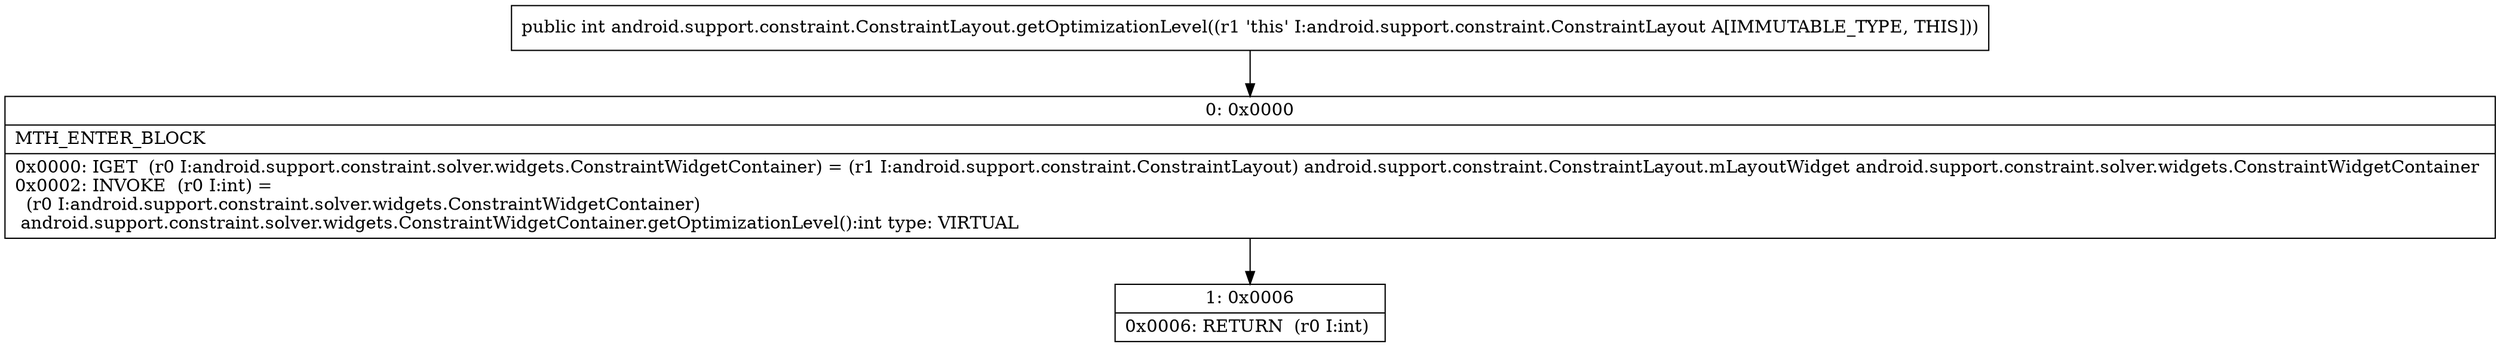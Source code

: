 digraph "CFG forandroid.support.constraint.ConstraintLayout.getOptimizationLevel()I" {
Node_0 [shape=record,label="{0\:\ 0x0000|MTH_ENTER_BLOCK\l|0x0000: IGET  (r0 I:android.support.constraint.solver.widgets.ConstraintWidgetContainer) = (r1 I:android.support.constraint.ConstraintLayout) android.support.constraint.ConstraintLayout.mLayoutWidget android.support.constraint.solver.widgets.ConstraintWidgetContainer \l0x0002: INVOKE  (r0 I:int) = \l  (r0 I:android.support.constraint.solver.widgets.ConstraintWidgetContainer)\l android.support.constraint.solver.widgets.ConstraintWidgetContainer.getOptimizationLevel():int type: VIRTUAL \l}"];
Node_1 [shape=record,label="{1\:\ 0x0006|0x0006: RETURN  (r0 I:int) \l}"];
MethodNode[shape=record,label="{public int android.support.constraint.ConstraintLayout.getOptimizationLevel((r1 'this' I:android.support.constraint.ConstraintLayout A[IMMUTABLE_TYPE, THIS])) }"];
MethodNode -> Node_0;
Node_0 -> Node_1;
}

